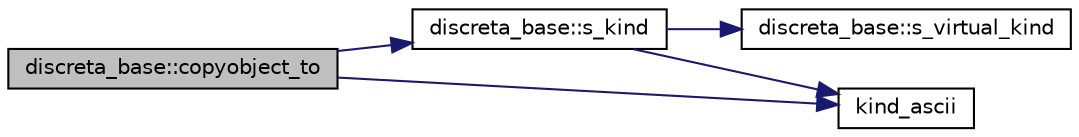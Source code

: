 digraph "discreta_base::copyobject_to"
{
  edge [fontname="Helvetica",fontsize="10",labelfontname="Helvetica",labelfontsize="10"];
  node [fontname="Helvetica",fontsize="10",shape=record];
  rankdir="LR";
  Node11799 [label="discreta_base::copyobject_to",height=0.2,width=0.4,color="black", fillcolor="grey75", style="filled", fontcolor="black"];
  Node11799 -> Node11800 [color="midnightblue",fontsize="10",style="solid",fontname="Helvetica"];
  Node11800 [label="discreta_base::s_kind",height=0.2,width=0.4,color="black", fillcolor="white", style="filled",URL="$d7/d71/classdiscreta__base.html#a8a830025c74adbbc3362418a7c2ba157"];
  Node11800 -> Node11801 [color="midnightblue",fontsize="10",style="solid",fontname="Helvetica"];
  Node11801 [label="discreta_base::s_virtual_kind",height=0.2,width=0.4,color="black", fillcolor="white", style="filled",URL="$d7/d71/classdiscreta__base.html#a52778a6d6943a468be083d0785d418fb"];
  Node11800 -> Node11802 [color="midnightblue",fontsize="10",style="solid",fontname="Helvetica"];
  Node11802 [label="kind_ascii",height=0.2,width=0.4,color="black", fillcolor="white", style="filled",URL="$d9/d60/discreta_8h.html#ad0ce825a9f29bc6cec27e1b64cfe27bf"];
  Node11799 -> Node11802 [color="midnightblue",fontsize="10",style="solid",fontname="Helvetica"];
}
